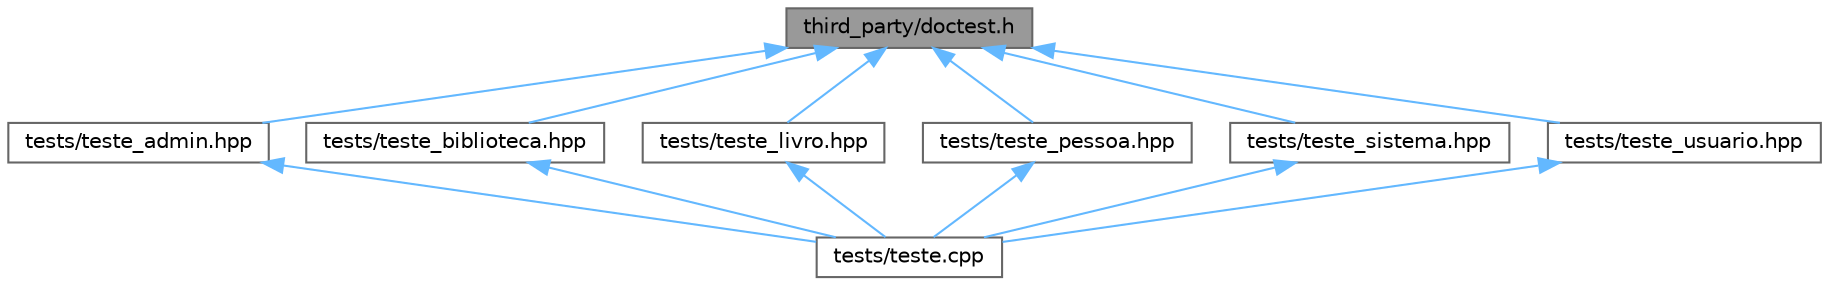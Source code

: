 digraph "third_party/doctest.h"
{
 // LATEX_PDF_SIZE
  bgcolor="transparent";
  edge [fontname=Helvetica,fontsize=10,labelfontname=Helvetica,labelfontsize=10];
  node [fontname=Helvetica,fontsize=10,shape=box,height=0.2,width=0.4];
  Node1 [label="third_party/doctest.h",height=0.2,width=0.4,color="gray40", fillcolor="grey60", style="filled", fontcolor="black",tooltip=" "];
  Node1 -> Node2 [dir="back",color="steelblue1",style="solid"];
  Node2 [label="tests/teste_admin.hpp",height=0.2,width=0.4,color="grey40", fillcolor="white", style="filled",URL="$teste__admin_8hpp.html",tooltip=" "];
  Node2 -> Node3 [dir="back",color="steelblue1",style="solid"];
  Node3 [label="tests/teste.cpp",height=0.2,width=0.4,color="grey40", fillcolor="white", style="filled",URL="$teste_8cpp.html",tooltip=" "];
  Node1 -> Node4 [dir="back",color="steelblue1",style="solid"];
  Node4 [label="tests/teste_biblioteca.hpp",height=0.2,width=0.4,color="grey40", fillcolor="white", style="filled",URL="$teste__biblioteca_8hpp.html",tooltip=" "];
  Node4 -> Node3 [dir="back",color="steelblue1",style="solid"];
  Node1 -> Node5 [dir="back",color="steelblue1",style="solid"];
  Node5 [label="tests/teste_livro.hpp",height=0.2,width=0.4,color="grey40", fillcolor="white", style="filled",URL="$teste__livro_8hpp.html",tooltip=" "];
  Node5 -> Node3 [dir="back",color="steelblue1",style="solid"];
  Node1 -> Node6 [dir="back",color="steelblue1",style="solid"];
  Node6 [label="tests/teste_pessoa.hpp",height=0.2,width=0.4,color="grey40", fillcolor="white", style="filled",URL="$teste__pessoa_8hpp.html",tooltip=" "];
  Node6 -> Node3 [dir="back",color="steelblue1",style="solid"];
  Node1 -> Node7 [dir="back",color="steelblue1",style="solid"];
  Node7 [label="tests/teste_sistema.hpp",height=0.2,width=0.4,color="grey40", fillcolor="white", style="filled",URL="$teste__sistema_8hpp.html",tooltip=" "];
  Node7 -> Node3 [dir="back",color="steelblue1",style="solid"];
  Node1 -> Node8 [dir="back",color="steelblue1",style="solid"];
  Node8 [label="tests/teste_usuario.hpp",height=0.2,width=0.4,color="grey40", fillcolor="white", style="filled",URL="$teste__usuario_8hpp.html",tooltip=" "];
  Node8 -> Node3 [dir="back",color="steelblue1",style="solid"];
}
